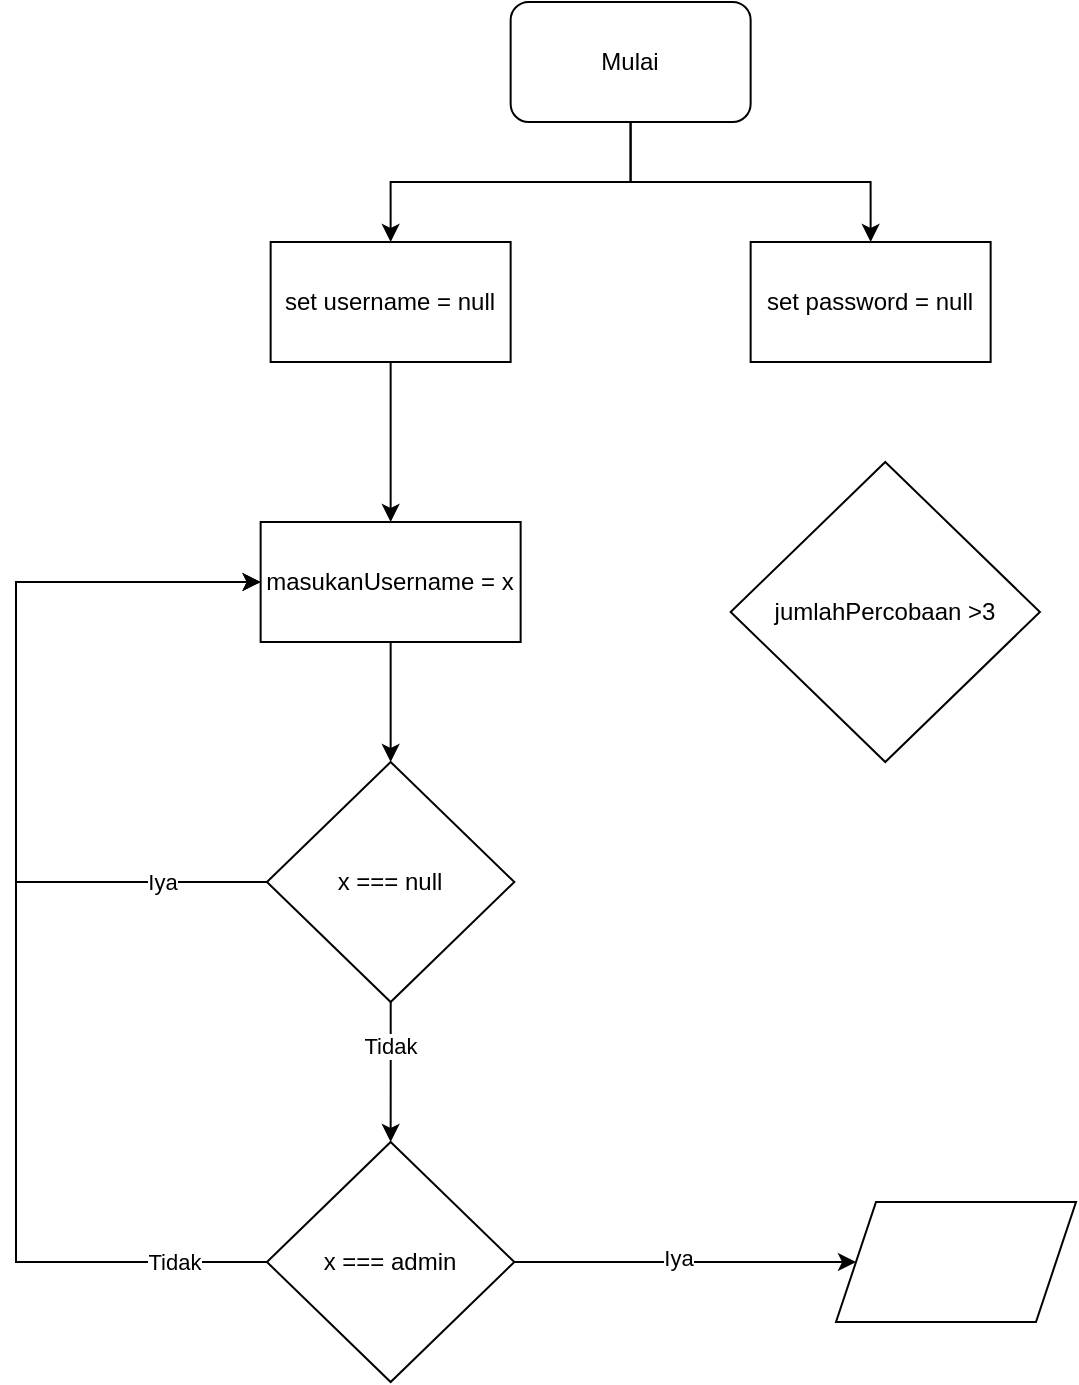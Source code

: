 <mxfile version="26.2.12">
  <diagram name="Halaman-1" id="xytmZEimMQMlr2NkDLAa">
    <mxGraphModel dx="1115" dy="702" grid="1" gridSize="10" guides="1" tooltips="1" connect="1" arrows="1" fold="1" page="1" pageScale="1" pageWidth="1654" pageHeight="1169" math="0" shadow="0">
      <root>
        <mxCell id="0" />
        <mxCell id="1" parent="0" />
        <mxCell id="b8dQ8xodJWn6N0JtI7fg-5" style="edgeStyle=orthogonalEdgeStyle;rounded=0;orthogonalLoop=1;jettySize=auto;html=1;entryX=0.5;entryY=0;entryDx=0;entryDy=0;" edge="1" parent="1" source="b8dQ8xodJWn6N0JtI7fg-1" target="b8dQ8xodJWn6N0JtI7fg-4">
          <mxGeometry relative="1" as="geometry" />
        </mxCell>
        <mxCell id="b8dQ8xodJWn6N0JtI7fg-6" style="edgeStyle=orthogonalEdgeStyle;rounded=0;orthogonalLoop=1;jettySize=auto;html=1;entryX=0.5;entryY=0;entryDx=0;entryDy=0;" edge="1" parent="1" source="b8dQ8xodJWn6N0JtI7fg-1" target="b8dQ8xodJWn6N0JtI7fg-3">
          <mxGeometry relative="1" as="geometry" />
        </mxCell>
        <mxCell id="b8dQ8xodJWn6N0JtI7fg-1" value="Mulai" style="rounded=1;whiteSpace=wrap;html=1;fillColor=light-dark(#FFFFFF,#F9F9F9);fontColor=light-dark(#000000,#050505);" vertex="1" parent="1">
          <mxGeometry x="337.32" y="50" width="120" height="60" as="geometry" />
        </mxCell>
        <mxCell id="b8dQ8xodJWn6N0JtI7fg-9" style="edgeStyle=orthogonalEdgeStyle;rounded=0;orthogonalLoop=1;jettySize=auto;html=1;entryX=0.5;entryY=0;entryDx=0;entryDy=0;" edge="1" parent="1" source="b8dQ8xodJWn6N0JtI7fg-3" target="b8dQ8xodJWn6N0JtI7fg-10">
          <mxGeometry relative="1" as="geometry">
            <mxPoint x="277.32" y="290" as="targetPoint" />
          </mxGeometry>
        </mxCell>
        <mxCell id="b8dQ8xodJWn6N0JtI7fg-3" value="set username = null" style="rounded=0;whiteSpace=wrap;html=1;fillColor=light-dark(#FFFFFF,#FFFFFF);fontColor=light-dark(#000000,#000000);" vertex="1" parent="1">
          <mxGeometry x="217.32" y="170" width="120" height="60" as="geometry" />
        </mxCell>
        <mxCell id="b8dQ8xodJWn6N0JtI7fg-4" value="set password = null" style="rounded=0;whiteSpace=wrap;html=1;fillColor=light-dark(#FFFFFF,#FFFFFF);fontColor=light-dark(#000000,#000000);" vertex="1" parent="1">
          <mxGeometry x="457.32" y="170" width="120" height="60" as="geometry" />
        </mxCell>
        <mxCell id="b8dQ8xodJWn6N0JtI7fg-7" value="jumlahPercobaan &amp;gt;3" style="rhombus;whiteSpace=wrap;html=1;fillColor=light-dark(#FFFFFF,#FFFFFF);fontColor=light-dark(#000000,#040404);" vertex="1" parent="1">
          <mxGeometry x="447.32" y="280" width="154.64" height="150" as="geometry" />
        </mxCell>
        <mxCell id="b8dQ8xodJWn6N0JtI7fg-13" style="edgeStyle=orthogonalEdgeStyle;rounded=0;orthogonalLoop=1;jettySize=auto;html=1;entryX=0.5;entryY=0;entryDx=0;entryDy=0;" edge="1" parent="1" source="b8dQ8xodJWn6N0JtI7fg-10" target="b8dQ8xodJWn6N0JtI7fg-11">
          <mxGeometry relative="1" as="geometry" />
        </mxCell>
        <mxCell id="b8dQ8xodJWn6N0JtI7fg-10" value="masukanUsername = x" style="rounded=0;whiteSpace=wrap;html=1;fillColor=light-dark(#FFFFFF,#FFFFFF);fontColor=light-dark(#000000,#000000);" vertex="1" parent="1">
          <mxGeometry x="212.32" y="310" width="130" height="60" as="geometry" />
        </mxCell>
        <mxCell id="b8dQ8xodJWn6N0JtI7fg-12" style="edgeStyle=orthogonalEdgeStyle;rounded=0;orthogonalLoop=1;jettySize=auto;html=1;entryX=0;entryY=0.5;entryDx=0;entryDy=0;exitX=0;exitY=0.5;exitDx=0;exitDy=0;" edge="1" parent="1" source="b8dQ8xodJWn6N0JtI7fg-11" target="b8dQ8xodJWn6N0JtI7fg-10">
          <mxGeometry relative="1" as="geometry">
            <mxPoint x="212" y="490" as="sourcePoint" />
            <Array as="points">
              <mxPoint x="90" y="490" />
              <mxPoint x="90" y="340" />
            </Array>
          </mxGeometry>
        </mxCell>
        <mxCell id="b8dQ8xodJWn6N0JtI7fg-16" value="Iya" style="edgeLabel;html=1;align=center;verticalAlign=middle;resizable=0;points=[];" vertex="1" connectable="0" parent="b8dQ8xodJWn6N0JtI7fg-12">
          <mxGeometry x="-0.736" relative="1" as="geometry">
            <mxPoint as="offset" />
          </mxGeometry>
        </mxCell>
        <mxCell id="b8dQ8xodJWn6N0JtI7fg-19" style="edgeStyle=orthogonalEdgeStyle;rounded=0;orthogonalLoop=1;jettySize=auto;html=1;entryX=0.5;entryY=0;entryDx=0;entryDy=0;" edge="1" parent="1" source="b8dQ8xodJWn6N0JtI7fg-11" target="b8dQ8xodJWn6N0JtI7fg-18">
          <mxGeometry relative="1" as="geometry" />
        </mxCell>
        <mxCell id="b8dQ8xodJWn6N0JtI7fg-24" value="Tidak" style="edgeLabel;html=1;align=center;verticalAlign=middle;resizable=0;points=[];" vertex="1" connectable="0" parent="b8dQ8xodJWn6N0JtI7fg-19">
          <mxGeometry x="-0.385" y="-1" relative="1" as="geometry">
            <mxPoint as="offset" />
          </mxGeometry>
        </mxCell>
        <mxCell id="b8dQ8xodJWn6N0JtI7fg-11" value="x === null" style="rhombus;whiteSpace=wrap;html=1;fillColor=light-dark(#FFFFFF,#FFFFFF);fontColor=light-dark(#000000,#040404);" vertex="1" parent="1">
          <mxGeometry x="215.47" y="430" width="123.71" height="120" as="geometry" />
        </mxCell>
        <mxCell id="b8dQ8xodJWn6N0JtI7fg-17" value="" style="shape=parallelogram;perimeter=parallelogramPerimeter;whiteSpace=wrap;html=1;fixedSize=1;fillColor=light-dark(#FFFFFF,#F0F0F0);fontColor=light-dark(#000000,#000000);" vertex="1" parent="1">
          <mxGeometry x="500" y="650" width="120" height="60" as="geometry" />
        </mxCell>
        <mxCell id="b8dQ8xodJWn6N0JtI7fg-20" style="edgeStyle=orthogonalEdgeStyle;rounded=0;orthogonalLoop=1;jettySize=auto;html=1;entryX=0;entryY=0.5;entryDx=0;entryDy=0;" edge="1" parent="1" source="b8dQ8xodJWn6N0JtI7fg-18" target="b8dQ8xodJWn6N0JtI7fg-10">
          <mxGeometry relative="1" as="geometry">
            <Array as="points">
              <mxPoint x="90" y="680" />
              <mxPoint x="90" y="340" />
            </Array>
          </mxGeometry>
        </mxCell>
        <mxCell id="b8dQ8xodJWn6N0JtI7fg-21" value="Tidak" style="edgeLabel;html=1;align=center;verticalAlign=middle;resizable=0;points=[];" vertex="1" connectable="0" parent="b8dQ8xodJWn6N0JtI7fg-20">
          <mxGeometry x="-0.842" relative="1" as="geometry">
            <mxPoint as="offset" />
          </mxGeometry>
        </mxCell>
        <mxCell id="b8dQ8xodJWn6N0JtI7fg-22" style="edgeStyle=orthogonalEdgeStyle;rounded=0;orthogonalLoop=1;jettySize=auto;html=1;entryX=0;entryY=0.5;entryDx=0;entryDy=0;" edge="1" parent="1" source="b8dQ8xodJWn6N0JtI7fg-18" target="b8dQ8xodJWn6N0JtI7fg-17">
          <mxGeometry relative="1" as="geometry" />
        </mxCell>
        <mxCell id="b8dQ8xodJWn6N0JtI7fg-23" value="Iya" style="edgeLabel;html=1;align=center;verticalAlign=middle;resizable=0;points=[];" vertex="1" connectable="0" parent="b8dQ8xodJWn6N0JtI7fg-22">
          <mxGeometry x="-0.042" y="3" relative="1" as="geometry">
            <mxPoint y="1" as="offset" />
          </mxGeometry>
        </mxCell>
        <mxCell id="b8dQ8xodJWn6N0JtI7fg-18" value="x === admin" style="rhombus;whiteSpace=wrap;html=1;fillColor=light-dark(#FFFFFF,#FFFFFF);fontColor=light-dark(#000000,#040404);" vertex="1" parent="1">
          <mxGeometry x="215.47" y="620" width="123.71" height="120" as="geometry" />
        </mxCell>
      </root>
    </mxGraphModel>
  </diagram>
</mxfile>
